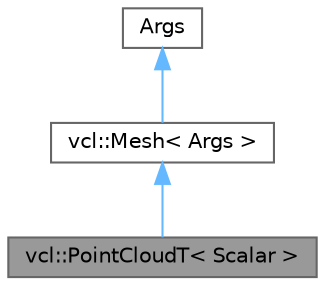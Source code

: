 digraph "vcl::PointCloudT&lt; Scalar &gt;"
{
 // LATEX_PDF_SIZE
  bgcolor="transparent";
  edge [fontname=Helvetica,fontsize=10,labelfontname=Helvetica,labelfontsize=10];
  node [fontname=Helvetica,fontsize=10,shape=box,height=0.2,width=0.4];
  Node1 [label="vcl::PointCloudT\< Scalar \>",height=0.2,width=0.4,color="gray40", fillcolor="grey60", style="filled", fontcolor="black",tooltip=" "];
  Node2 -> Node1 [dir="back",color="steelblue1",style="solid"];
  Node2 [label="vcl::Mesh\< Args \>",height=0.2,width=0.4,color="gray40", fillcolor="white", style="filled",URL="$classvcl_1_1Mesh.html",tooltip="The Mesh class represents a generic 3D mesh. A mesh is composed of a generic number of containers of ..."];
  Node3 -> Node2 [dir="back",color="steelblue1",style="solid"];
  Node3 [label="Args",height=0.2,width=0.4,color="gray40", fillcolor="white", style="filled",tooltip=" "];
}
